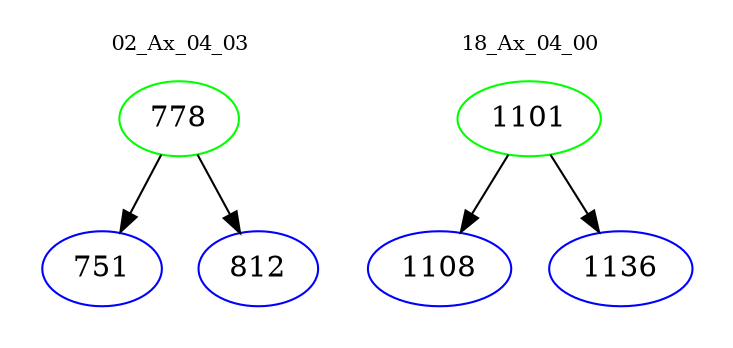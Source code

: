 digraph{
subgraph cluster_0 {
color = white
label = "02_Ax_04_03";
fontsize=10;
T0_778 [label="778", color="green"]
T0_778 -> T0_751 [color="black"]
T0_751 [label="751", color="blue"]
T0_778 -> T0_812 [color="black"]
T0_812 [label="812", color="blue"]
}
subgraph cluster_1 {
color = white
label = "18_Ax_04_00";
fontsize=10;
T1_1101 [label="1101", color="green"]
T1_1101 -> T1_1108 [color="black"]
T1_1108 [label="1108", color="blue"]
T1_1101 -> T1_1136 [color="black"]
T1_1136 [label="1136", color="blue"]
}
}
